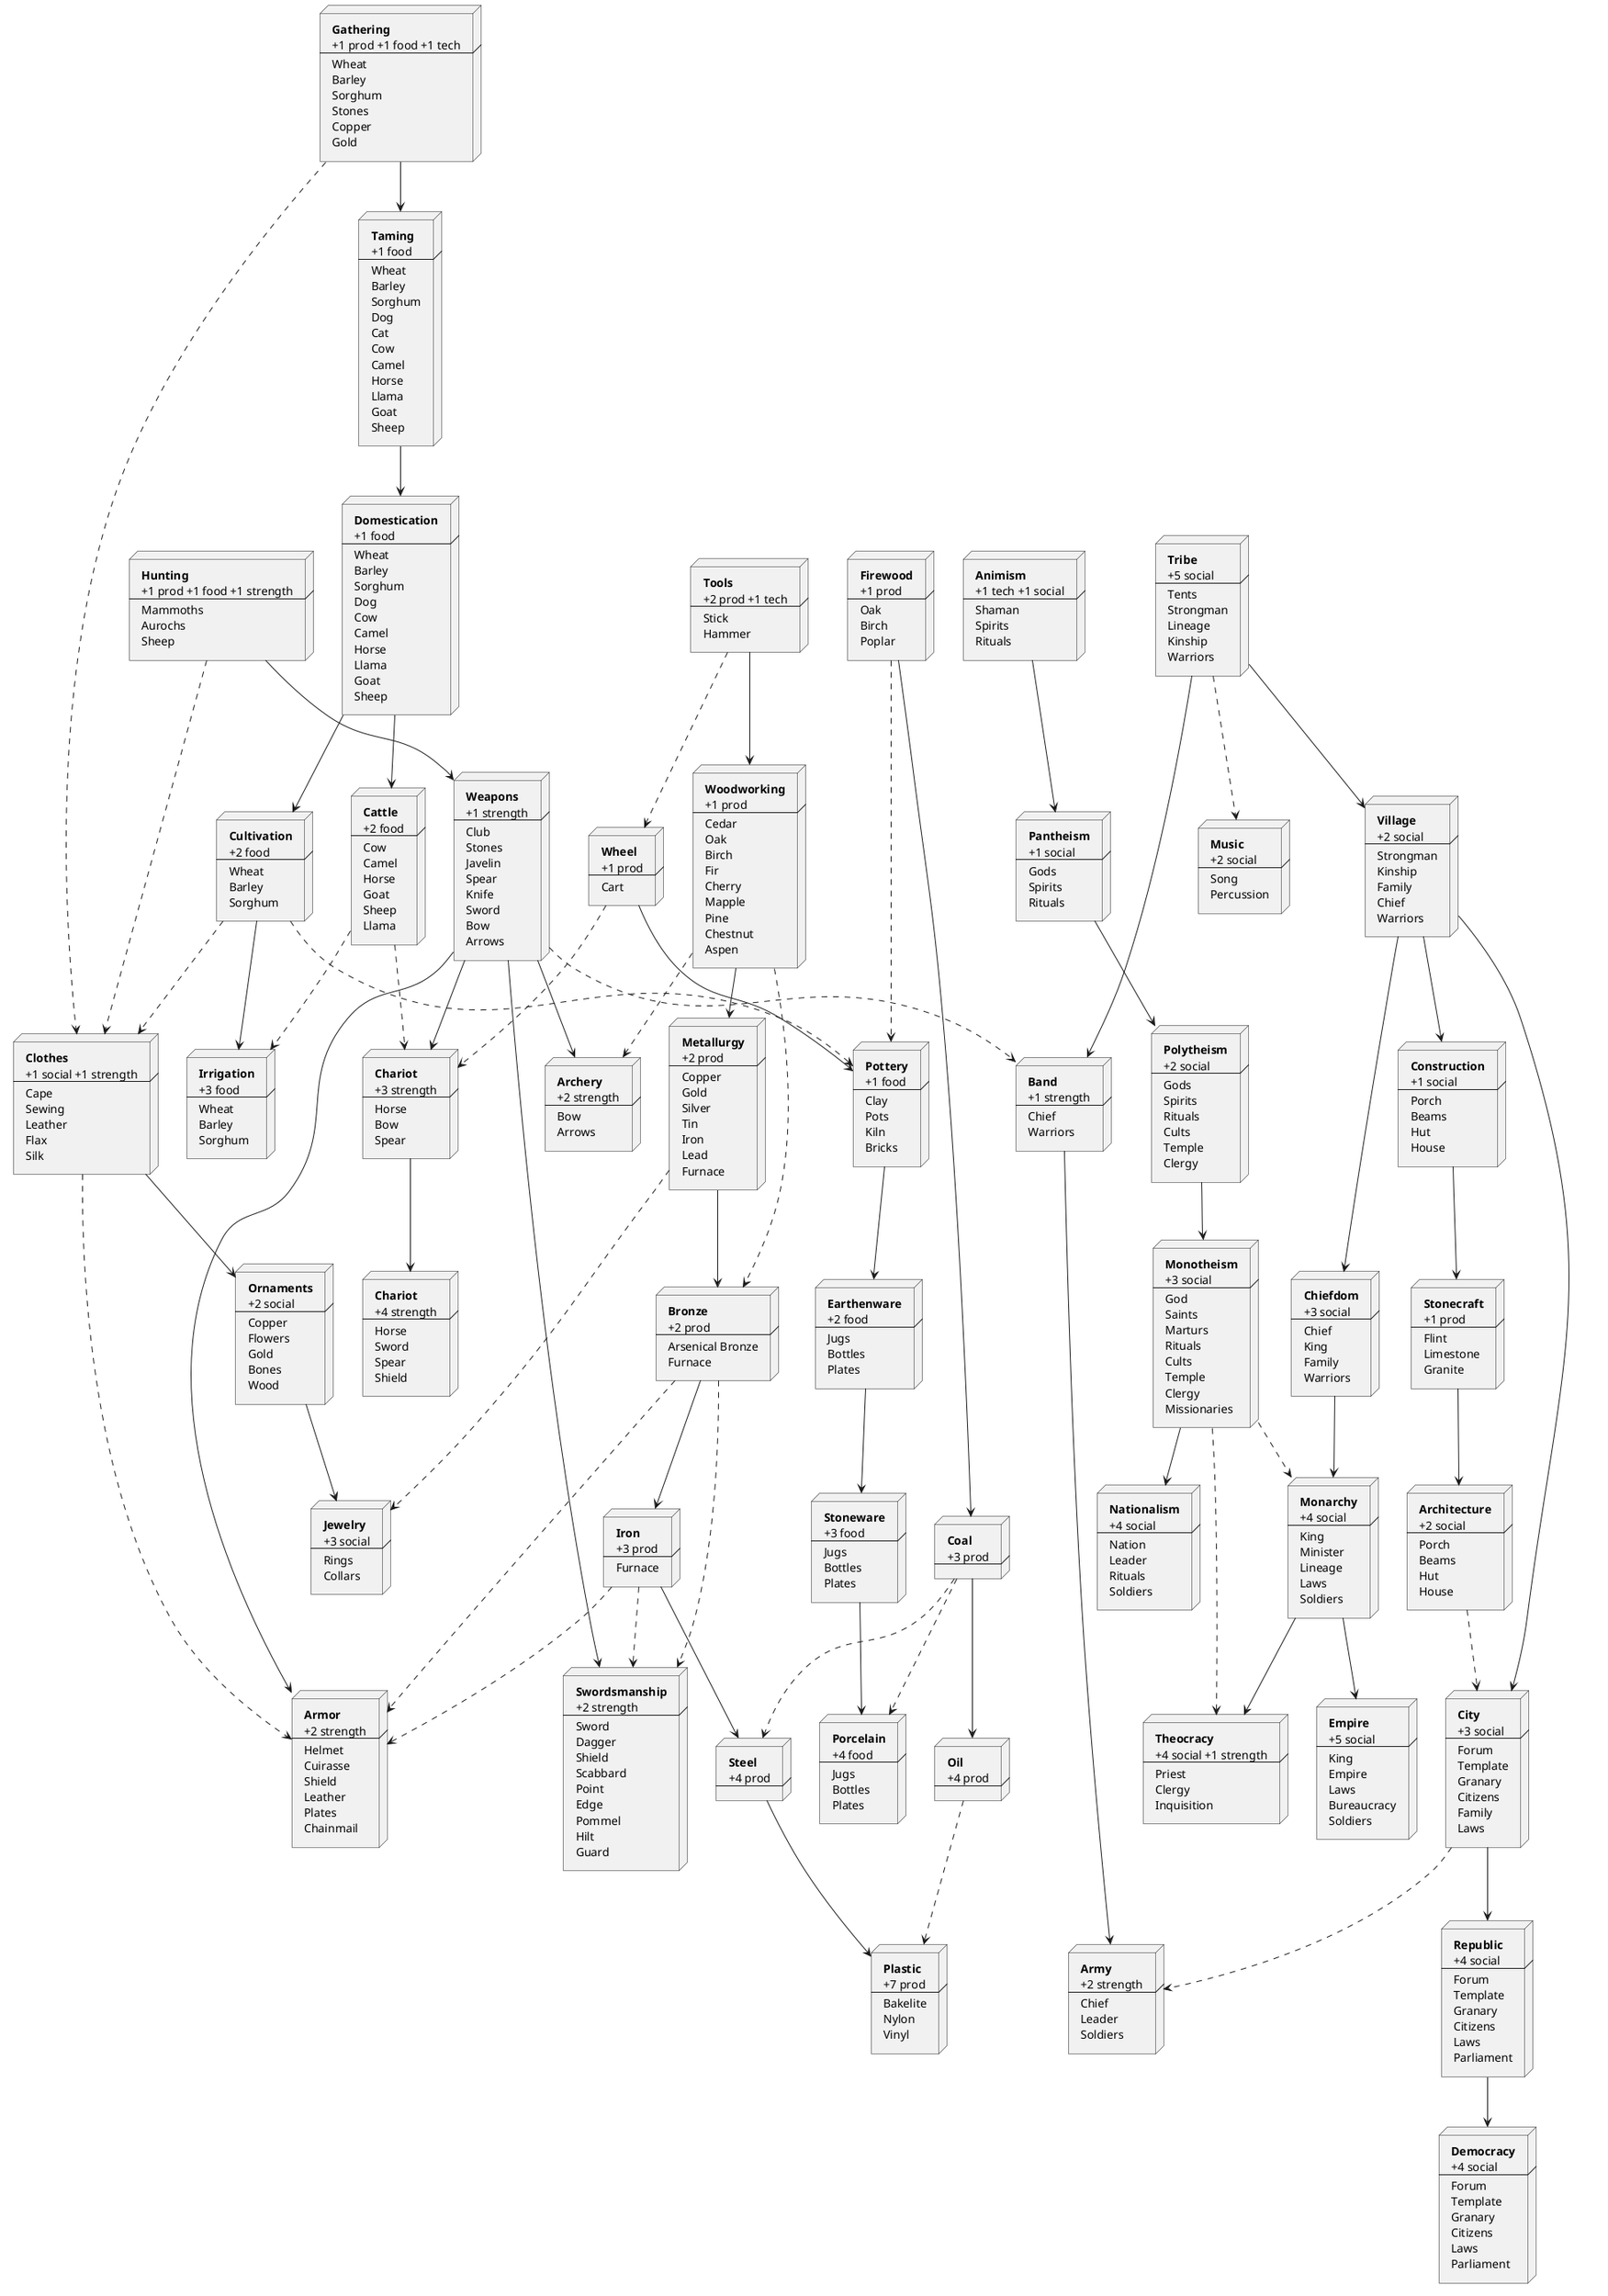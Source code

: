 @startuml

'left to right direction

/'
General idea:
the player can draw technologies and inventions
- technologies are generic (Weapons) and discovered for science
- invention are more specific (Sword) and exploited by population (that required food, prod and social not to revolt)

Technologies can be replaced by more specific ones (flagged by -->).
Having related technologies (flagged by ..>) make them lest costly to discover.

When replacing a technology...
The player can choose to keep it in 'Traditions', keeping the workers on its inventions.
He can also choose to move the inventions that apply to the new technology.
Else it goes to the  'Past' and scores fame/culture/points of some sort.

The available technologies/discoveries are sorted by historical date.
Whenever a new one must be presented it is chosen among the 10(?) most ancient ones.


the screen is split horizontally like a timeline:
- the past containing old technologies/inventions
- the present containing active ones
- the future to draw from
All are linked by arrows to show a clear progression to player.

'/

node Hunting  [
<b>Hunting
+1 prod +1 food +1 strength
---
Mammoths
Aurochs
Sheep
]

node Gathering [
<b>Gathering
+1 prod +1 food +1 tech
---
Wheat
Barley
Sorghum
Stones
Copper
Gold
]

node Animism [
<b>Animism
+1 tech +1 social
---
Shaman
Spirits
Rituals
]

node Pantheism [
<b>Pantheism
+1 social
---
Gods
Spirits
Rituals
]
Animism --> Pantheism

node Polytheism [
<b>Polytheism
+2 social
---
Gods
Spirits
Rituals
Cults
Temple
Clergy
]
Pantheism --> Polytheism

node Monotheism [
<b>Monotheism
+3 social
---
God
Saints
Marturs
Rituals
Cults
Temple
Clergy
Missionaries
]
Polytheism --> Monotheism

node Nationalism [
<b>Nationalism
+4 social
---
Nation
Leader
Rituals
Soldiers
]
Monotheism --> Nationalism

node Firewood [
<b>Firewood
+1 prod
---
Oak
Birch
Poplar
]

node Taming [
<b>Taming
+1 food
---
Wheat
Barley
Sorghum
Dog
Cat
Cow
Camel
Horse
Llama
Goat
Sheep
]
Gathering --> Taming

node Domestication [
<b>Domestication
+1 food
---
Wheat
Barley
Sorghum
Dog
Cow
Camel
Horse
Llama
Goat
Sheep
]
Taming --> Domestication

node Cultivation [
<b>Cultivation
+2 food
---
Wheat
Barley
Sorghum
]
Domestication --> Cultivation

node Cattle [
<b>Cattle
+2 food
---
Cow
Camel
Horse
Goat
Sheep
Llama
]
Domestication --> Cattle

node Irrigation [
<b>Irrigation
+3 food
---
Wheat
Barley
Sorghum
]
Cultivation --> Irrigation
Cattle ..> Irrigation

node Tools [
<b>Tools
+2 prod +1 tech
---
Stick
Hammer
]

node Woodworking [
<b>Woodworking
+1 prod
---
Cedar
Oak
Birch
Fir
Cherry
Mapple
Pine
Chestnut
Aspen
]
Tools --> Woodworking

node Clothes [
<b>Clothes
+1 social +1 strength
---
Cape
Sewing
Leather
Flax
Silk
]
Gathering ..> Clothes
Hunting ..> Clothes
Cultivation ..> Clothes

node Ornaments [
<b>Ornaments
+2 social
---
Copper
Flowers
Gold
Bones
Wood
]
Clothes --> Ornaments

node Metallurgy [
<b>Metallurgy
+2 prod
---
Copper
Gold
Silver
Tin
Iron
Lead
Furnace
]
Woodworking --> Metallurgy

node Jewelry [
<b>Jewelry
+3 social
---
Rings
Collars
]
Ornaments --> Jewelry
Metallurgy ..> Jewelry

node Bronze [
<b>Bronze
+2 prod
---
Arsenical Bronze
Furnace
]
Metallurgy --> Bronze
Woodworking ..> Bronze

node Iron [
<b>Iron
+3 prod
---
Furnace
]
Bronze --> Iron

node Coal [
<b>Coal
+3 prod
---
]
Firewood --> Coal

node Steel [
<b>Steel
+4 prod
---
]
Iron --> Steel
Coal ..> Steel

node Oil [
<b>Oil
+4 prod
---
]
Coal --> Oil

node Weapons [
<b>Weapons
+1 strength
---
Club
Stones
Javelin
Spear
Knife
Sword
Bow
Arrows
]
Hunting --> Weapons

node Archery [
<b>Archery
+2 strength
---
Bow
Arrows
]
Weapons --> Archery
Woodworking ..> Archery

node Swordsmanship [
<b>Swordsmanship
+2 strength
---
Sword
Dagger
Shield
Scabbard
Point
Edge
Pommel
Hilt
Guard
]
Weapons --> Swordsmanship
Bronze ..> Swordsmanship
Iron ..> Swordsmanship

node Armor [
<b>Armor
+2 strength
---
Helmet
Cuirasse
Shield
Leather
Plates
Chainmail
]
Weapons --> Armor
Bronze ..> Armor
Iron ..> Armor
Clothes ..> Armor

node Plastic [
<b>Plastic
+7 prod
---
Bakelite
Nylon
Vinyl
]
Steel --> Plastic
Oil ..> Plastic

node Tribe [
<b>Tribe
+5 social
---
Tents
Strongman
Lineage
Kinship
Warriors
]

node Village [
<b>Village
+2 social
---
Strongman
Kinship
Family
Chief
Warriors
]
Tribe --> Village

node Chiefdom [
<b>Chiefdom
+3 social
---
Chief
King
Family
Warriors
]
Village --> Chiefdom

node Monarchy [
<b>Monarchy
+4 social
---
King
Minister
Lineage
Laws
Soldiers
]
Chiefdom --> Monarchy
Monotheism ..> Monarchy

node Theocracy [
<b>Theocracy
+4 social +1 strength
---
Priest
Clergy
Inquisition
]
Monarchy --> Theocracy
Monotheism ..> Theocracy

node Empire [
<b>Empire
+5 social
---
King
Empire
Laws
Bureaucracy
Soldiers
]
Monarchy --> Empire

node Construction [
<b>Construction
+1 social
---
Porch
Beams
Hut
House
]
Village --> Construction

node Stonecraft [
<b>Stonecraft
+1 prod
---
Flint
Limestone
Granite
]
Construction --> Stonecraft

node Architecture [
<b>Architecture
+2 social
---
Porch
Beams
Hut
House
]
Stonecraft --> Architecture

node City [
<b>City
+3 social
---
Forum
Template
Granary
Citizens
Family
Laws
]
Village --> City
Architecture ..> City

node Republic [
<b>Republic
+4 social
---
Forum
Template
Granary
Citizens
Laws
Parliament
]
City --> Republic

node Democracy [
<b>Democracy
+4 social
---
Forum
Template
Granary
Citizens
Laws
Parliament
]
Republic --> Democracy

node Music [
<b>Music
+2 social
---
Song
Percussion
]
Tribe ..> Music

node Wheel [
<b>Wheel
+1 prod
---
Cart
]
Tools ..> Wheel

node Pottery [
<b>Pottery
+1 food
---
Clay
Pots
Kiln
Bricks
]
Firewood ..> Pottery
Cultivation ..> Pottery
Wheel --> Pottery

node Earthenware [
<b>Earthenware
+2 food
---
Jugs
Bottles
Plates
]
Pottery --> Earthenware

node Stoneware [
<b>Stoneware
+3 food
---
Jugs
Bottles
Plates
]
Earthenware --> Stoneware

node Porcelain [
<b>Porcelain
+4 food
---
Jugs
Bottles
Plates
]
Stoneware --> Porcelain
Coal ..> Porcelain

node Chariot [
<b>Chariot
+3 strength
---
Horse
Bow
Spear
]
Weapons --> Chariot
Cattle ..> Chariot
Wheel ..> Chariot

node Cavalry [
<b>Chariot
+4 strength
---
Horse
Sword
Spear
Shield
]
Chariot --> Cavalry

node Band [
<b>Band
+1 strength
---
Chief
Warriors
]
Tribe --> Band
Weapons ..> Band

node Army [
<b>Army
+2 strength
---
Chief
Leader
Soldiers
]
Band --> Army
City ..> Army


Animism -[hidden]left-> Hunting
Animism -[hidden]left-> Gathering
Animism -[hidden]left-> Firewood
Animism -[hidden]left-> Tools
Animism -[hidden]left-> Tribe


@enduml
